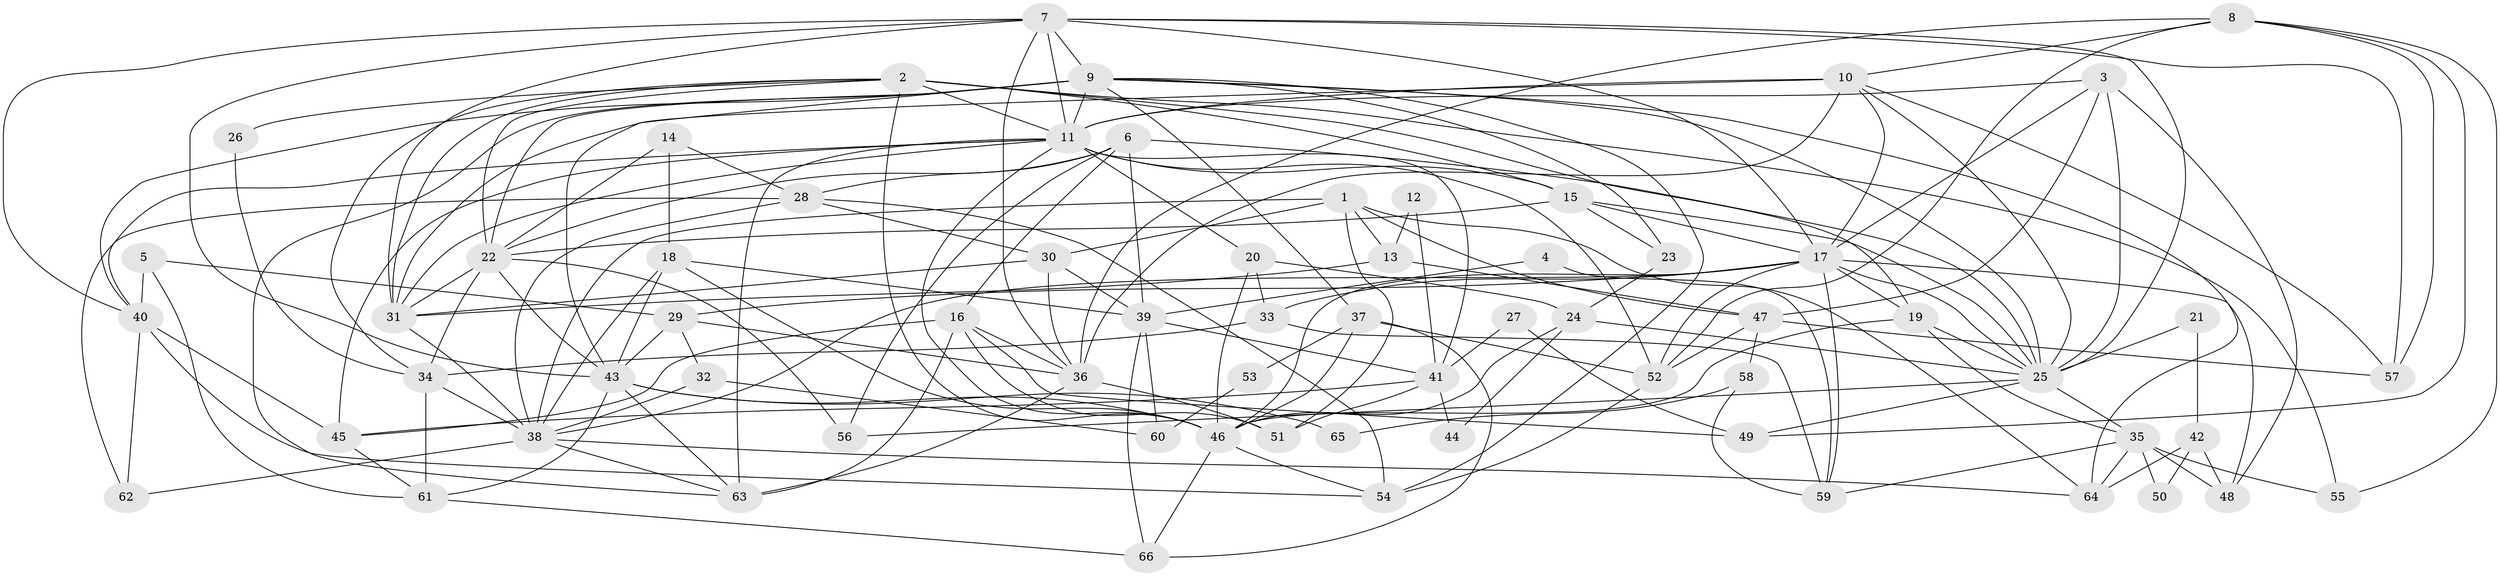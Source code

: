 // original degree distribution, {3: 0.20454545454545456, 2: 0.1590909090909091, 6: 0.09090909090909091, 5: 0.20454545454545456, 4: 0.29545454545454547, 7: 0.045454545454545456}
// Generated by graph-tools (version 1.1) at 2025/36/03/09/25 02:36:21]
// undirected, 66 vertices, 180 edges
graph export_dot {
graph [start="1"]
  node [color=gray90,style=filled];
  1;
  2;
  3;
  4;
  5;
  6;
  7;
  8;
  9;
  10;
  11;
  12;
  13;
  14;
  15;
  16;
  17;
  18;
  19;
  20;
  21;
  22;
  23;
  24;
  25;
  26;
  27;
  28;
  29;
  30;
  31;
  32;
  33;
  34;
  35;
  36;
  37;
  38;
  39;
  40;
  41;
  42;
  43;
  44;
  45;
  46;
  47;
  48;
  49;
  50;
  51;
  52;
  53;
  54;
  55;
  56;
  57;
  58;
  59;
  60;
  61;
  62;
  63;
  64;
  65;
  66;
  1 -- 13 [weight=1.0];
  1 -- 30 [weight=1.0];
  1 -- 38 [weight=3.0];
  1 -- 47 [weight=1.0];
  1 -- 51 [weight=1.0];
  1 -- 64 [weight=1.0];
  2 -- 11 [weight=1.0];
  2 -- 15 [weight=2.0];
  2 -- 19 [weight=1.0];
  2 -- 22 [weight=1.0];
  2 -- 26 [weight=1.0];
  2 -- 31 [weight=1.0];
  2 -- 34 [weight=1.0];
  2 -- 46 [weight=1.0];
  2 -- 55 [weight=1.0];
  3 -- 11 [weight=1.0];
  3 -- 17 [weight=1.0];
  3 -- 25 [weight=2.0];
  3 -- 47 [weight=1.0];
  3 -- 48 [weight=1.0];
  4 -- 39 [weight=1.0];
  4 -- 59 [weight=1.0];
  5 -- 29 [weight=1.0];
  5 -- 40 [weight=1.0];
  5 -- 61 [weight=1.0];
  6 -- 16 [weight=1.0];
  6 -- 22 [weight=1.0];
  6 -- 25 [weight=1.0];
  6 -- 28 [weight=1.0];
  6 -- 39 [weight=1.0];
  6 -- 56 [weight=1.0];
  7 -- 9 [weight=1.0];
  7 -- 11 [weight=1.0];
  7 -- 17 [weight=1.0];
  7 -- 25 [weight=1.0];
  7 -- 31 [weight=1.0];
  7 -- 36 [weight=1.0];
  7 -- 40 [weight=1.0];
  7 -- 43 [weight=1.0];
  7 -- 57 [weight=1.0];
  8 -- 10 [weight=1.0];
  8 -- 36 [weight=1.0];
  8 -- 49 [weight=1.0];
  8 -- 52 [weight=1.0];
  8 -- 55 [weight=1.0];
  8 -- 57 [weight=1.0];
  9 -- 11 [weight=1.0];
  9 -- 22 [weight=1.0];
  9 -- 23 [weight=1.0];
  9 -- 25 [weight=1.0];
  9 -- 37 [weight=1.0];
  9 -- 40 [weight=1.0];
  9 -- 43 [weight=1.0];
  9 -- 54 [weight=1.0];
  9 -- 63 [weight=1.0];
  9 -- 64 [weight=1.0];
  10 -- 11 [weight=3.0];
  10 -- 17 [weight=1.0];
  10 -- 25 [weight=1.0];
  10 -- 31 [weight=2.0];
  10 -- 36 [weight=1.0];
  10 -- 57 [weight=1.0];
  11 -- 15 [weight=2.0];
  11 -- 20 [weight=1.0];
  11 -- 31 [weight=1.0];
  11 -- 40 [weight=1.0];
  11 -- 41 [weight=1.0];
  11 -- 45 [weight=2.0];
  11 -- 46 [weight=1.0];
  11 -- 52 [weight=1.0];
  11 -- 63 [weight=1.0];
  12 -- 13 [weight=1.0];
  12 -- 41 [weight=1.0];
  13 -- 31 [weight=1.0];
  13 -- 47 [weight=1.0];
  14 -- 18 [weight=1.0];
  14 -- 22 [weight=1.0];
  14 -- 28 [weight=1.0];
  15 -- 17 [weight=2.0];
  15 -- 22 [weight=1.0];
  15 -- 23 [weight=1.0];
  15 -- 25 [weight=1.0];
  16 -- 36 [weight=1.0];
  16 -- 45 [weight=1.0];
  16 -- 49 [weight=2.0];
  16 -- 51 [weight=1.0];
  16 -- 63 [weight=1.0];
  17 -- 19 [weight=2.0];
  17 -- 25 [weight=1.0];
  17 -- 29 [weight=1.0];
  17 -- 33 [weight=1.0];
  17 -- 38 [weight=1.0];
  17 -- 46 [weight=1.0];
  17 -- 48 [weight=1.0];
  17 -- 52 [weight=1.0];
  17 -- 59 [weight=1.0];
  18 -- 38 [weight=1.0];
  18 -- 39 [weight=1.0];
  18 -- 43 [weight=1.0];
  18 -- 46 [weight=1.0];
  19 -- 25 [weight=1.0];
  19 -- 35 [weight=1.0];
  19 -- 46 [weight=1.0];
  20 -- 24 [weight=1.0];
  20 -- 33 [weight=1.0];
  20 -- 46 [weight=1.0];
  21 -- 25 [weight=1.0];
  21 -- 42 [weight=1.0];
  22 -- 31 [weight=1.0];
  22 -- 34 [weight=1.0];
  22 -- 43 [weight=1.0];
  22 -- 56 [weight=1.0];
  23 -- 24 [weight=1.0];
  24 -- 25 [weight=1.0];
  24 -- 44 [weight=1.0];
  24 -- 46 [weight=1.0];
  25 -- 35 [weight=1.0];
  25 -- 49 [weight=1.0];
  25 -- 56 [weight=1.0];
  26 -- 34 [weight=1.0];
  27 -- 41 [weight=1.0];
  27 -- 49 [weight=1.0];
  28 -- 30 [weight=1.0];
  28 -- 38 [weight=1.0];
  28 -- 54 [weight=1.0];
  28 -- 62 [weight=1.0];
  29 -- 32 [weight=2.0];
  29 -- 36 [weight=1.0];
  29 -- 43 [weight=1.0];
  30 -- 31 [weight=1.0];
  30 -- 36 [weight=1.0];
  30 -- 39 [weight=1.0];
  31 -- 38 [weight=2.0];
  32 -- 38 [weight=1.0];
  32 -- 60 [weight=1.0];
  33 -- 34 [weight=1.0];
  33 -- 59 [weight=1.0];
  34 -- 38 [weight=1.0];
  34 -- 61 [weight=1.0];
  35 -- 48 [weight=1.0];
  35 -- 50 [weight=1.0];
  35 -- 55 [weight=1.0];
  35 -- 59 [weight=1.0];
  35 -- 64 [weight=1.0];
  36 -- 51 [weight=1.0];
  36 -- 63 [weight=1.0];
  37 -- 46 [weight=1.0];
  37 -- 52 [weight=1.0];
  37 -- 53 [weight=1.0];
  37 -- 66 [weight=1.0];
  38 -- 62 [weight=1.0];
  38 -- 63 [weight=1.0];
  38 -- 64 [weight=1.0];
  39 -- 41 [weight=1.0];
  39 -- 60 [weight=1.0];
  39 -- 66 [weight=1.0];
  40 -- 45 [weight=1.0];
  40 -- 54 [weight=1.0];
  40 -- 62 [weight=1.0];
  41 -- 44 [weight=1.0];
  41 -- 45 [weight=1.0];
  41 -- 51 [weight=1.0];
  42 -- 48 [weight=1.0];
  42 -- 50 [weight=1.0];
  42 -- 64 [weight=1.0];
  43 -- 46 [weight=1.0];
  43 -- 61 [weight=1.0];
  43 -- 63 [weight=1.0];
  43 -- 65 [weight=1.0];
  45 -- 61 [weight=1.0];
  46 -- 54 [weight=1.0];
  46 -- 66 [weight=1.0];
  47 -- 52 [weight=1.0];
  47 -- 57 [weight=1.0];
  47 -- 58 [weight=1.0];
  52 -- 54 [weight=1.0];
  53 -- 60 [weight=1.0];
  58 -- 59 [weight=1.0];
  58 -- 65 [weight=1.0];
  61 -- 66 [weight=1.0];
}
